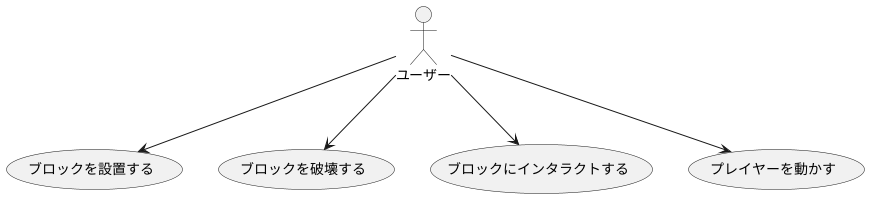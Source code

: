 @startuml UseCase

ユーザー --> (ブロックを設置する)
ユーザー --> (ブロックを破壊する)
ユーザー --> (ブロックにインタラクトする)

ユーザー --> (プレイヤーを動かす)

@enduml